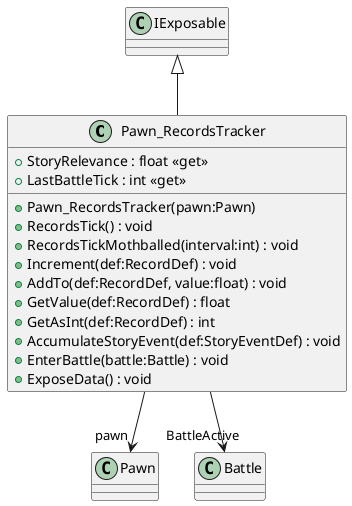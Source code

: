 @startuml
class Pawn_RecordsTracker {
    + StoryRelevance : float <<get>>
    + LastBattleTick : int <<get>>
    + Pawn_RecordsTracker(pawn:Pawn)
    + RecordsTick() : void
    + RecordsTickMothballed(interval:int) : void
    + Increment(def:RecordDef) : void
    + AddTo(def:RecordDef, value:float) : void
    + GetValue(def:RecordDef) : float
    + GetAsInt(def:RecordDef) : int
    + AccumulateStoryEvent(def:StoryEventDef) : void
    + EnterBattle(battle:Battle) : void
    + ExposeData() : void
}
IExposable <|-- Pawn_RecordsTracker
Pawn_RecordsTracker --> "pawn" Pawn
Pawn_RecordsTracker --> "BattleActive" Battle
@enduml
